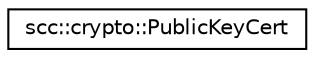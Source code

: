 digraph "Graphical Class Hierarchy"
{
 // LATEX_PDF_SIZE
  edge [fontname="Helvetica",fontsize="10",labelfontname="Helvetica",labelfontsize="10"];
  node [fontname="Helvetica",fontsize="10",shape=record];
  rankdir="LR";
  Node0 [label="scc::crypto::PublicKeyCert",height=0.2,width=0.4,color="black", fillcolor="white", style="filled",URL="$d3/d33/structscc_1_1crypto_1_1PublicKeyCert.html",tooltip="Public key information certificate."];
}
